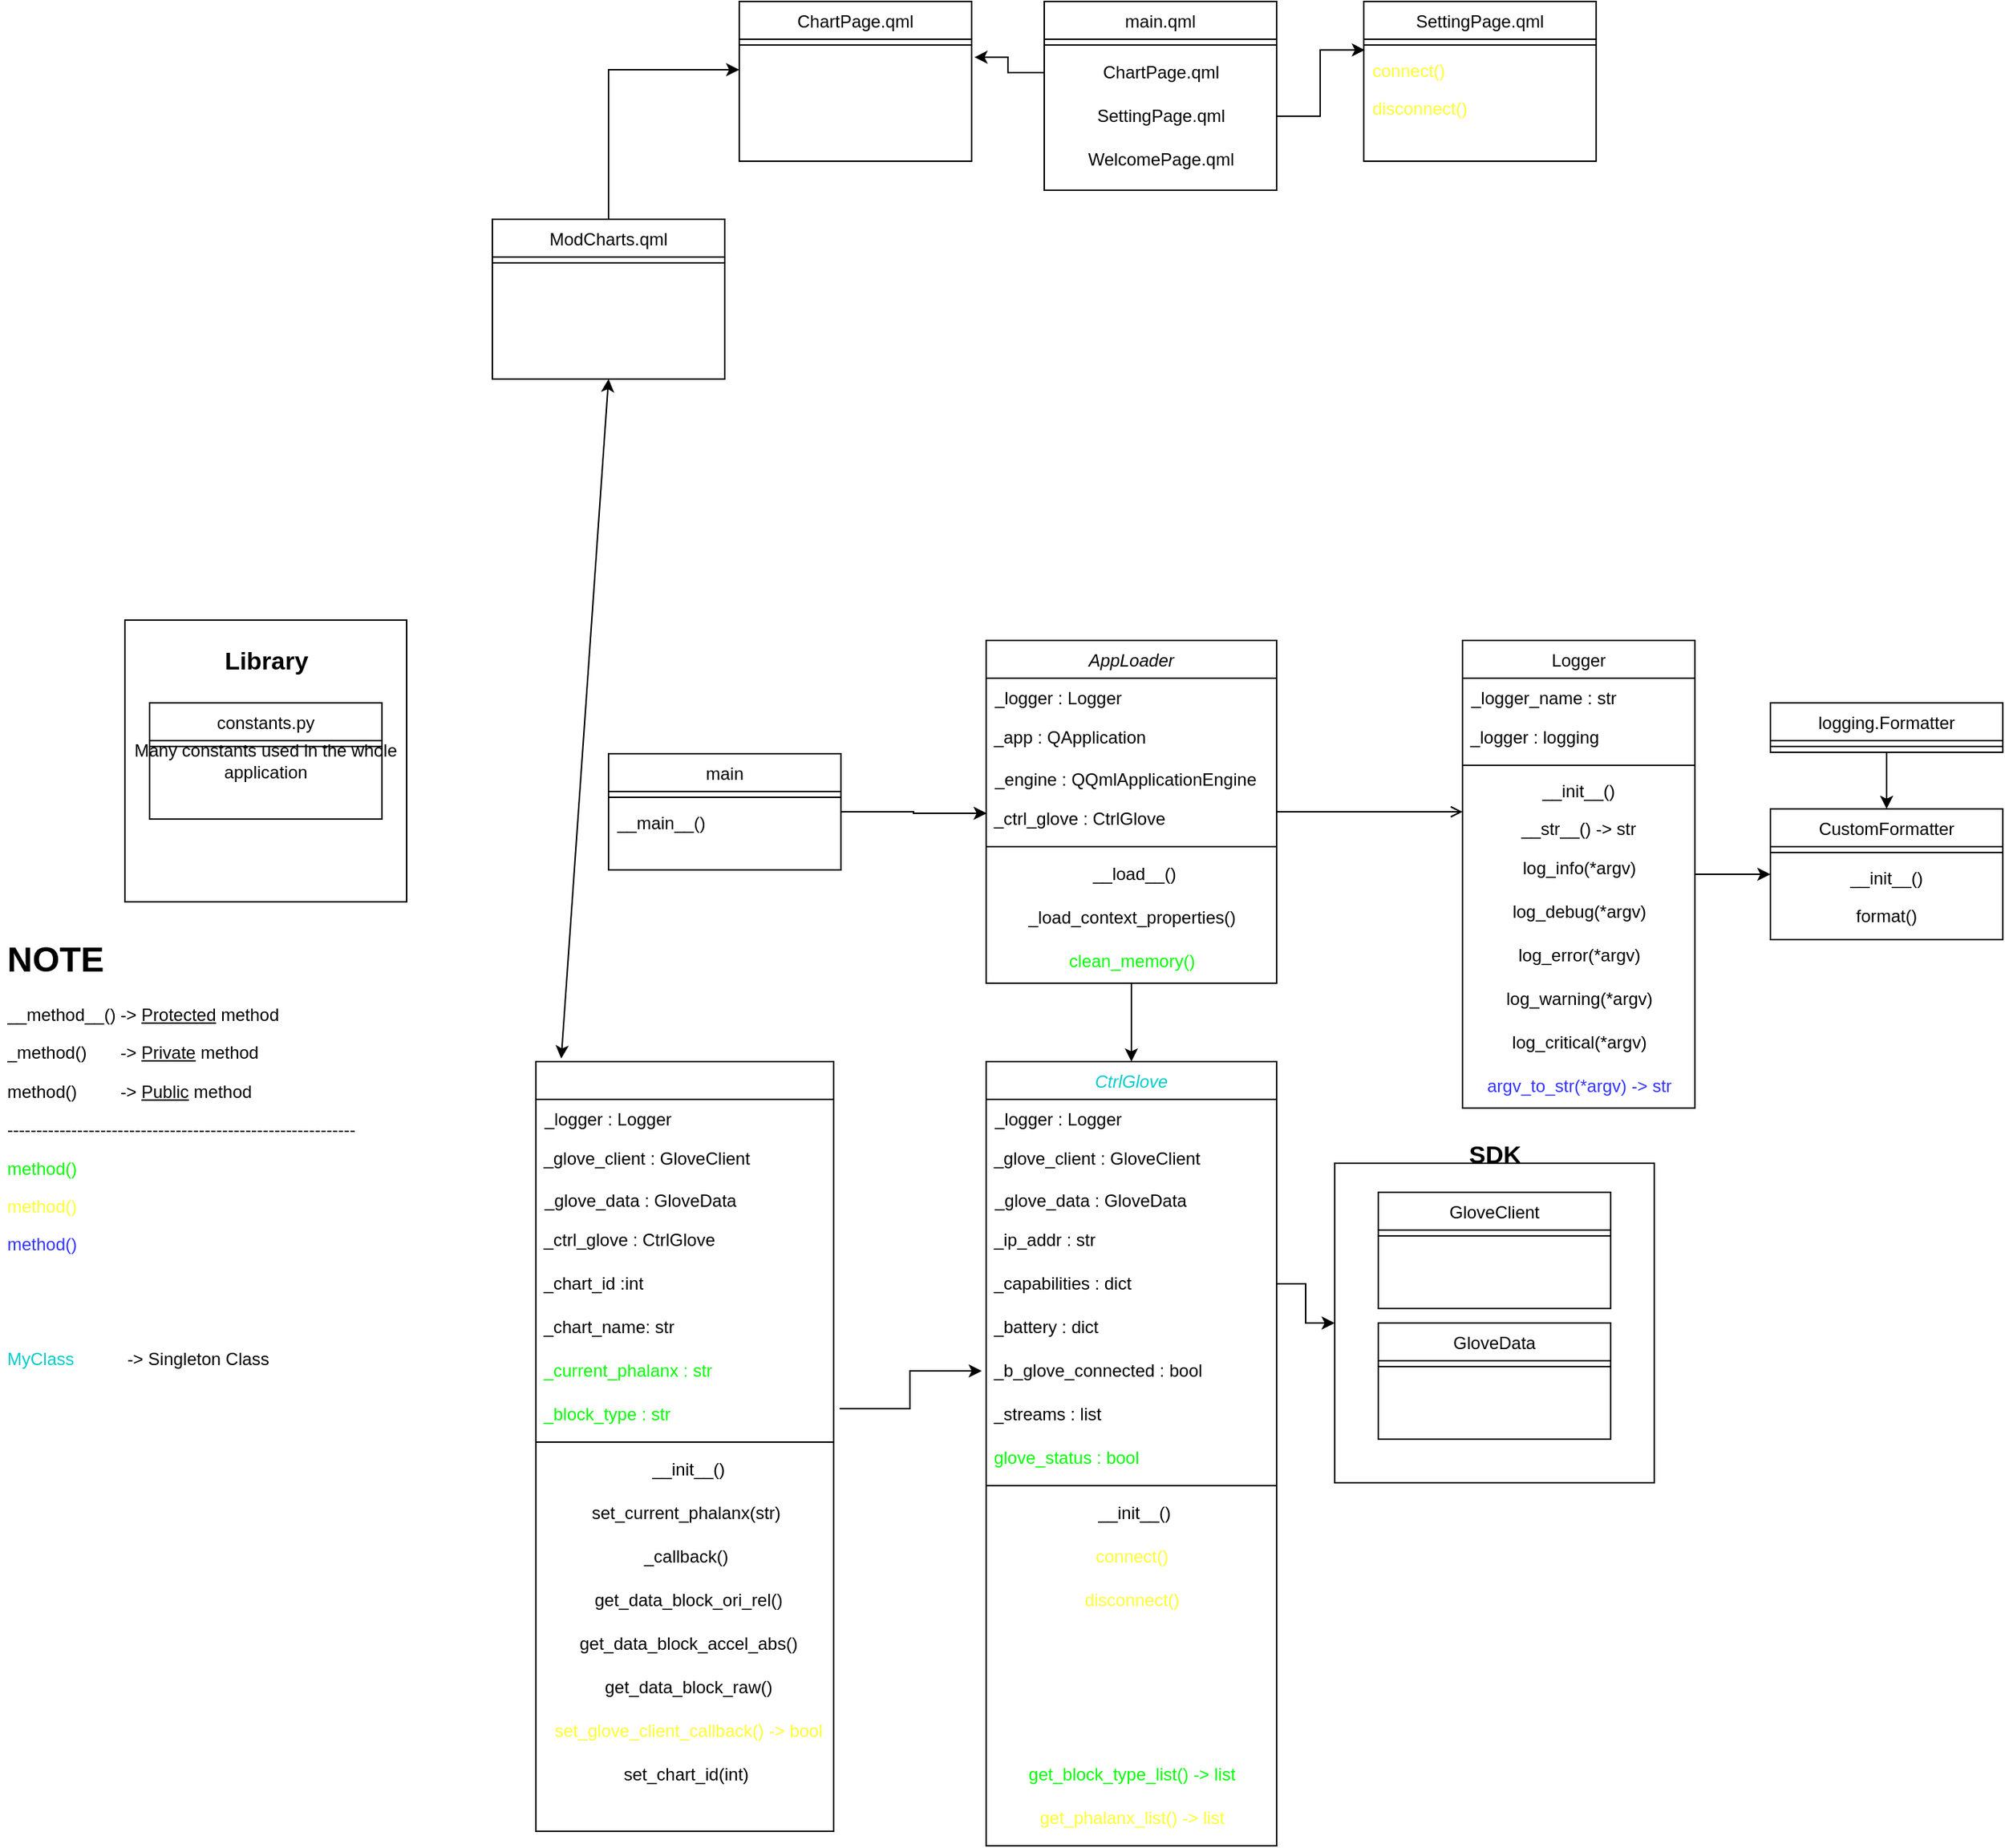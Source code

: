 <mxfile version="21.3.6" type="github">
  <diagram id="C5RBs43oDa-KdzZeNtuy" name="Page-1">
    <mxGraphModel dx="3217" dy="2442" grid="1" gridSize="10" guides="1" tooltips="1" connect="1" arrows="1" fold="1" page="1" pageScale="1" pageWidth="827" pageHeight="1169" math="0" shadow="0">
      <root>
        <mxCell id="WIyWlLk6GJQsqaUBKTNV-0" />
        <mxCell id="WIyWlLk6GJQsqaUBKTNV-1" parent="WIyWlLk6GJQsqaUBKTNV-0" />
        <mxCell id="zkfFHV4jXpPFQw0GAbJ--0" value="AppLoader" style="swimlane;fontStyle=2;align=center;verticalAlign=top;childLayout=stackLayout;horizontal=1;startSize=26;horizontalStack=0;resizeParent=1;resizeLast=0;collapsible=1;marginBottom=0;rounded=0;shadow=0;strokeWidth=1;" parent="WIyWlLk6GJQsqaUBKTNV-1" vertex="1">
          <mxGeometry x="180" y="120" width="200" height="236" as="geometry">
            <mxRectangle x="230" y="140" width="160" height="26" as="alternateBounds" />
          </mxGeometry>
        </mxCell>
        <mxCell id="zkfFHV4jXpPFQw0GAbJ--1" value="_logger : Logger" style="text;align=left;verticalAlign=top;spacingLeft=4;spacingRight=4;overflow=hidden;rotatable=0;points=[[0,0.5],[1,0.5]];portConstraint=eastwest;" parent="zkfFHV4jXpPFQw0GAbJ--0" vertex="1">
          <mxGeometry y="26" width="200" height="26" as="geometry" />
        </mxCell>
        <mxCell id="za_D27vKtM6u5fKrS-_o-1" value="&amp;nbsp;_app : QApplication" style="text;html=1;align=left;verticalAlign=middle;resizable=0;points=[];autosize=1;strokeColor=none;fillColor=none;" vertex="1" parent="zkfFHV4jXpPFQw0GAbJ--0">
          <mxGeometry y="52" width="200" height="30" as="geometry" />
        </mxCell>
        <mxCell id="zkfFHV4jXpPFQw0GAbJ--5" value="_engine : QQmlApplicationEngine&#xa;" style="text;align=left;verticalAlign=top;spacingLeft=4;spacingRight=4;overflow=hidden;rotatable=0;points=[[0,0.5],[1,0.5]];portConstraint=eastwest;" parent="zkfFHV4jXpPFQw0GAbJ--0" vertex="1">
          <mxGeometry y="82" width="200" height="26" as="geometry" />
        </mxCell>
        <mxCell id="za_D27vKtM6u5fKrS-_o-2" value="&amp;nbsp;_ctrl_glove : CtrlGlove" style="text;html=1;align=left;verticalAlign=middle;resizable=0;points=[];autosize=1;strokeColor=none;fillColor=none;" vertex="1" parent="zkfFHV4jXpPFQw0GAbJ--0">
          <mxGeometry y="108" width="200" height="30" as="geometry" />
        </mxCell>
        <mxCell id="zkfFHV4jXpPFQw0GAbJ--4" value="" style="line;html=1;strokeWidth=1;align=left;verticalAlign=middle;spacingTop=-1;spacingLeft=3;spacingRight=3;rotatable=0;labelPosition=right;points=[];portConstraint=eastwest;" parent="zkfFHV4jXpPFQw0GAbJ--0" vertex="1">
          <mxGeometry y="138" width="200" height="8" as="geometry" />
        </mxCell>
        <mxCell id="za_D27vKtM6u5fKrS-_o-3" value="&amp;nbsp;__load__()" style="text;html=1;align=center;verticalAlign=middle;resizable=0;points=[];autosize=1;strokeColor=none;fillColor=none;" vertex="1" parent="zkfFHV4jXpPFQw0GAbJ--0">
          <mxGeometry y="146" width="200" height="30" as="geometry" />
        </mxCell>
        <mxCell id="za_D27vKtM6u5fKrS-_o-4" value="_load_context_properties()" style="text;html=1;align=center;verticalAlign=middle;resizable=0;points=[];autosize=1;strokeColor=none;fillColor=none;" vertex="1" parent="zkfFHV4jXpPFQw0GAbJ--0">
          <mxGeometry y="176" width="200" height="30" as="geometry" />
        </mxCell>
        <mxCell id="za_D27vKtM6u5fKrS-_o-5" value="&lt;font color=&quot;#00ff00&quot;&gt;clean_memory()&lt;/font&gt;" style="text;html=1;align=center;verticalAlign=middle;resizable=0;points=[];autosize=1;strokeColor=none;fillColor=none;" vertex="1" parent="zkfFHV4jXpPFQw0GAbJ--0">
          <mxGeometry y="206" width="200" height="30" as="geometry" />
        </mxCell>
        <mxCell id="za_D27vKtM6u5fKrS-_o-25" style="edgeStyle=orthogonalEdgeStyle;rounded=0;orthogonalLoop=1;jettySize=auto;html=1;entryX=0;entryY=0.5;entryDx=0;entryDy=0;" edge="1" parent="WIyWlLk6GJQsqaUBKTNV-1" source="zkfFHV4jXpPFQw0GAbJ--17" target="za_D27vKtM6u5fKrS-_o-15">
          <mxGeometry relative="1" as="geometry" />
        </mxCell>
        <mxCell id="zkfFHV4jXpPFQw0GAbJ--17" value="Logger" style="swimlane;fontStyle=0;align=center;verticalAlign=top;childLayout=stackLayout;horizontal=1;startSize=26;horizontalStack=0;resizeParent=1;resizeLast=0;collapsible=1;marginBottom=0;rounded=0;shadow=0;strokeWidth=1;" parent="WIyWlLk6GJQsqaUBKTNV-1" vertex="1">
          <mxGeometry x="508" y="120" width="160" height="322" as="geometry">
            <mxRectangle x="550" y="140" width="160" height="26" as="alternateBounds" />
          </mxGeometry>
        </mxCell>
        <mxCell id="zkfFHV4jXpPFQw0GAbJ--21" value="_logger_name : str" style="text;align=left;verticalAlign=top;spacingLeft=4;spacingRight=4;overflow=hidden;rotatable=0;points=[[0,0.5],[1,0.5]];portConstraint=eastwest;rounded=0;shadow=0;html=0;" parent="zkfFHV4jXpPFQw0GAbJ--17" vertex="1">
          <mxGeometry y="26" width="160" height="26" as="geometry" />
        </mxCell>
        <mxCell id="za_D27vKtM6u5fKrS-_o-27" value="&amp;nbsp;_logger : logging" style="text;html=1;align=left;verticalAlign=middle;resizable=0;points=[];autosize=1;strokeColor=none;fillColor=none;" vertex="1" parent="zkfFHV4jXpPFQw0GAbJ--17">
          <mxGeometry y="52" width="160" height="30" as="geometry" />
        </mxCell>
        <mxCell id="zkfFHV4jXpPFQw0GAbJ--23" value="" style="line;html=1;strokeWidth=1;align=left;verticalAlign=middle;spacingTop=-1;spacingLeft=3;spacingRight=3;rotatable=0;labelPosition=right;points=[];portConstraint=eastwest;" parent="zkfFHV4jXpPFQw0GAbJ--17" vertex="1">
          <mxGeometry y="82" width="160" height="8" as="geometry" />
        </mxCell>
        <mxCell id="za_D27vKtM6u5fKrS-_o-26" value="__init__()" style="text;align=center;verticalAlign=top;spacingLeft=4;spacingRight=4;overflow=hidden;rotatable=0;points=[[0,0.5],[1,0.5]];portConstraint=eastwest;" vertex="1" parent="zkfFHV4jXpPFQw0GAbJ--17">
          <mxGeometry y="90" width="160" height="26" as="geometry" />
        </mxCell>
        <mxCell id="za_D27vKtM6u5fKrS-_o-34" value="__str__() -&gt; str" style="text;align=center;verticalAlign=top;spacingLeft=4;spacingRight=4;overflow=hidden;rotatable=0;points=[[0,0.5],[1,0.5]];portConstraint=eastwest;" vertex="1" parent="zkfFHV4jXpPFQw0GAbJ--17">
          <mxGeometry y="116" width="160" height="26" as="geometry" />
        </mxCell>
        <mxCell id="za_D27vKtM6u5fKrS-_o-28" value="log_info(*argv)" style="text;html=1;align=center;verticalAlign=middle;resizable=0;points=[];autosize=1;strokeColor=none;fillColor=none;" vertex="1" parent="zkfFHV4jXpPFQw0GAbJ--17">
          <mxGeometry y="142" width="160" height="30" as="geometry" />
        </mxCell>
        <mxCell id="za_D27vKtM6u5fKrS-_o-29" value="log_debug(*argv)" style="text;html=1;align=center;verticalAlign=middle;resizable=0;points=[];autosize=1;strokeColor=none;fillColor=none;" vertex="1" parent="zkfFHV4jXpPFQw0GAbJ--17">
          <mxGeometry y="172" width="160" height="30" as="geometry" />
        </mxCell>
        <mxCell id="za_D27vKtM6u5fKrS-_o-30" value="log_error(*argv)" style="text;html=1;align=center;verticalAlign=middle;resizable=0;points=[];autosize=1;strokeColor=none;fillColor=none;" vertex="1" parent="zkfFHV4jXpPFQw0GAbJ--17">
          <mxGeometry y="202" width="160" height="30" as="geometry" />
        </mxCell>
        <mxCell id="za_D27vKtM6u5fKrS-_o-31" value="log_warning(*argv)" style="text;html=1;align=center;verticalAlign=middle;resizable=0;points=[];autosize=1;strokeColor=none;fillColor=none;" vertex="1" parent="zkfFHV4jXpPFQw0GAbJ--17">
          <mxGeometry y="232" width="160" height="30" as="geometry" />
        </mxCell>
        <mxCell id="za_D27vKtM6u5fKrS-_o-32" value="log_critical(*argv)" style="text;html=1;align=center;verticalAlign=middle;resizable=0;points=[];autosize=1;strokeColor=none;fillColor=none;" vertex="1" parent="zkfFHV4jXpPFQw0GAbJ--17">
          <mxGeometry y="262" width="160" height="30" as="geometry" />
        </mxCell>
        <mxCell id="za_D27vKtM6u5fKrS-_o-33" value="argv_to_str(*argv) -&amp;gt; str" style="text;html=1;align=center;verticalAlign=middle;resizable=0;points=[];autosize=1;strokeColor=none;fillColor=none;fontColor=#3333FF;" vertex="1" parent="zkfFHV4jXpPFQw0GAbJ--17">
          <mxGeometry y="292" width="160" height="30" as="geometry" />
        </mxCell>
        <mxCell id="zkfFHV4jXpPFQw0GAbJ--26" value="" style="endArrow=open;shadow=0;strokeWidth=1;rounded=0;endFill=1;edgeStyle=elbowEdgeStyle;elbow=vertical;" parent="WIyWlLk6GJQsqaUBKTNV-1" source="zkfFHV4jXpPFQw0GAbJ--0" target="zkfFHV4jXpPFQw0GAbJ--17" edge="1">
          <mxGeometry x="0.5" y="41" relative="1" as="geometry">
            <mxPoint x="380" y="192" as="sourcePoint" />
            <mxPoint x="540" y="192" as="targetPoint" />
            <mxPoint x="-40" y="32" as="offset" />
          </mxGeometry>
        </mxCell>
        <mxCell id="za_D27vKtM6u5fKrS-_o-8" value="&lt;h1&gt;NOTE&lt;/h1&gt;&lt;p&gt;__method__() -&amp;gt; &lt;u&gt;Protected&lt;/u&gt; method&lt;/p&gt;&lt;p&gt;_method()&amp;nbsp; &amp;nbsp; &amp;nbsp; &amp;nbsp;-&amp;gt; &lt;u&gt;Private&lt;/u&gt; method&lt;/p&gt;&lt;p&gt;method()&amp;nbsp; &amp;nbsp; &amp;nbsp; &amp;nbsp; &amp;nbsp;-&amp;gt; &lt;u&gt;Public&lt;/u&gt; method&lt;/p&gt;&lt;p&gt;------------------------------------------------------------&lt;/p&gt;&lt;p&gt;&lt;font color=&quot;#00ff00&quot;&gt;method()&amp;nbsp; &amp;nbsp; &amp;nbsp; &amp;nbsp; &amp;nbsp;&amp;nbsp;&lt;/font&gt;&lt;font color=&quot;#ffffff&quot;&gt;-&amp;gt; Q_PROPERTY&lt;/font&gt;&lt;/p&gt;&lt;p&gt;&lt;font color=&quot;#ffff33&quot;&gt;method()&lt;/font&gt;&lt;font color=&quot;#ffffff&quot;&gt;&amp;nbsp; &amp;nbsp; &amp;nbsp; &amp;nbsp; &amp;nbsp; -&amp;gt; SLOT&lt;/font&gt;&lt;/p&gt;&lt;p&gt;&lt;font color=&quot;#3333ff&quot;&gt;method()&amp;nbsp; &amp;nbsp; &amp;nbsp; &amp;nbsp; &amp;nbsp; &lt;/font&gt;&lt;font color=&quot;#ffffff&quot;&gt;-&amp;gt; staticmethod&lt;/font&gt;&lt;/p&gt;&lt;p&gt;&lt;font color=&quot;#ffffff&quot;&gt;--------------------------------------------------------------&lt;/font&gt;&lt;/p&gt;&lt;p&gt;&lt;font color=&quot;#ffffff&quot;&gt;MyClass&amp;nbsp; &amp;nbsp; &amp;nbsp; &amp;nbsp; &amp;nbsp; &amp;nbsp;-&amp;gt; Standard Class&lt;/font&gt;&lt;/p&gt;&lt;p&gt;&lt;font color=&quot;#00cccc&quot;&gt;MyClass&amp;nbsp; &amp;nbsp; &amp;nbsp; &amp;nbsp; &amp;nbsp; &amp;nbsp;&lt;/font&gt;-&amp;gt; Singleton Class&lt;font color=&quot;#ffffff&quot;&gt;&lt;br&gt;&lt;/font&gt;&lt;/p&gt;" style="text;html=1;strokeColor=none;fillColor=none;spacing=5;spacingTop=-20;whiteSpace=wrap;overflow=hidden;rounded=0;" vertex="1" parent="WIyWlLk6GJQsqaUBKTNV-1">
          <mxGeometry x="-499" y="320" width="280" height="320" as="geometry" />
        </mxCell>
        <mxCell id="za_D27vKtM6u5fKrS-_o-14" style="edgeStyle=orthogonalEdgeStyle;rounded=0;orthogonalLoop=1;jettySize=auto;html=1;entryX=0.002;entryY=0.367;entryDx=0;entryDy=0;entryPerimeter=0;" edge="1" parent="WIyWlLk6GJQsqaUBKTNV-1" source="za_D27vKtM6u5fKrS-_o-10" target="za_D27vKtM6u5fKrS-_o-2">
          <mxGeometry relative="1" as="geometry" />
        </mxCell>
        <mxCell id="za_D27vKtM6u5fKrS-_o-10" value="main" style="swimlane;fontStyle=0;align=center;verticalAlign=top;childLayout=stackLayout;horizontal=1;startSize=26;horizontalStack=0;resizeParent=1;resizeLast=0;collapsible=1;marginBottom=0;rounded=0;shadow=0;strokeWidth=1;" vertex="1" parent="WIyWlLk6GJQsqaUBKTNV-1">
          <mxGeometry x="-80" y="198" width="160" height="80" as="geometry">
            <mxRectangle x="550" y="140" width="160" height="26" as="alternateBounds" />
          </mxGeometry>
        </mxCell>
        <mxCell id="za_D27vKtM6u5fKrS-_o-12" value="" style="line;html=1;strokeWidth=1;align=left;verticalAlign=middle;spacingTop=-1;spacingLeft=3;spacingRight=3;rotatable=0;labelPosition=right;points=[];portConstraint=eastwest;" vertex="1" parent="za_D27vKtM6u5fKrS-_o-10">
          <mxGeometry y="26" width="160" height="8" as="geometry" />
        </mxCell>
        <mxCell id="za_D27vKtM6u5fKrS-_o-13" value="__main__()" style="text;align=left;verticalAlign=top;spacingLeft=4;spacingRight=4;overflow=hidden;rotatable=0;points=[[0,0.5],[1,0.5]];portConstraint=eastwest;" vertex="1" parent="za_D27vKtM6u5fKrS-_o-10">
          <mxGeometry y="34" width="160" height="26" as="geometry" />
        </mxCell>
        <mxCell id="za_D27vKtM6u5fKrS-_o-15" value="CustomFormatter" style="swimlane;fontStyle=0;align=center;verticalAlign=top;childLayout=stackLayout;horizontal=1;startSize=26;horizontalStack=0;resizeParent=1;resizeLast=0;collapsible=1;marginBottom=0;rounded=0;shadow=0;strokeWidth=1;" vertex="1" parent="WIyWlLk6GJQsqaUBKTNV-1">
          <mxGeometry x="720" y="236" width="160" height="90" as="geometry">
            <mxRectangle x="550" y="140" width="160" height="26" as="alternateBounds" />
          </mxGeometry>
        </mxCell>
        <mxCell id="za_D27vKtM6u5fKrS-_o-17" value="" style="line;html=1;strokeWidth=1;align=left;verticalAlign=middle;spacingTop=-1;spacingLeft=3;spacingRight=3;rotatable=0;labelPosition=right;points=[];portConstraint=eastwest;" vertex="1" parent="za_D27vKtM6u5fKrS-_o-15">
          <mxGeometry y="26" width="160" height="8" as="geometry" />
        </mxCell>
        <mxCell id="za_D27vKtM6u5fKrS-_o-18" value="__init__()" style="text;align=center;verticalAlign=top;spacingLeft=4;spacingRight=4;overflow=hidden;rotatable=0;points=[[0,0.5],[1,0.5]];portConstraint=eastwest;" vertex="1" parent="za_D27vKtM6u5fKrS-_o-15">
          <mxGeometry y="34" width="160" height="26" as="geometry" />
        </mxCell>
        <mxCell id="za_D27vKtM6u5fKrS-_o-24" value="format()" style="text;align=center;verticalAlign=top;spacingLeft=4;spacingRight=4;overflow=hidden;rotatable=0;points=[[0,0.5],[1,0.5]];portConstraint=eastwest;" vertex="1" parent="za_D27vKtM6u5fKrS-_o-15">
          <mxGeometry y="60" width="160" height="26" as="geometry" />
        </mxCell>
        <mxCell id="za_D27vKtM6u5fKrS-_o-23" style="edgeStyle=orthogonalEdgeStyle;rounded=0;orthogonalLoop=1;jettySize=auto;html=1;entryX=0.5;entryY=0;entryDx=0;entryDy=0;" edge="1" parent="WIyWlLk6GJQsqaUBKTNV-1" source="za_D27vKtM6u5fKrS-_o-19" target="za_D27vKtM6u5fKrS-_o-15">
          <mxGeometry relative="1" as="geometry" />
        </mxCell>
        <mxCell id="za_D27vKtM6u5fKrS-_o-19" value="logging.Formatter" style="swimlane;fontStyle=0;align=center;verticalAlign=top;childLayout=stackLayout;horizontal=1;startSize=26;horizontalStack=0;resizeParent=1;resizeLast=0;collapsible=1;marginBottom=0;rounded=0;shadow=0;strokeWidth=1;" vertex="1" parent="WIyWlLk6GJQsqaUBKTNV-1">
          <mxGeometry x="720" y="163" width="160" height="34" as="geometry">
            <mxRectangle x="550" y="140" width="160" height="26" as="alternateBounds" />
          </mxGeometry>
        </mxCell>
        <mxCell id="za_D27vKtM6u5fKrS-_o-21" value="" style="line;html=1;strokeWidth=1;align=left;verticalAlign=middle;spacingTop=-1;spacingLeft=3;spacingRight=3;rotatable=0;labelPosition=right;points=[];portConstraint=eastwest;" vertex="1" parent="za_D27vKtM6u5fKrS-_o-19">
          <mxGeometry y="26" width="160" height="8" as="geometry" />
        </mxCell>
        <mxCell id="za_D27vKtM6u5fKrS-_o-35" value="CtrlGlove" style="swimlane;fontStyle=2;align=center;verticalAlign=top;childLayout=stackLayout;horizontal=1;startSize=26;horizontalStack=0;resizeParent=1;resizeLast=0;collapsible=1;marginBottom=0;rounded=0;shadow=0;strokeWidth=1;fontColor=#00CCCC;labelBackgroundColor=default;" vertex="1" parent="WIyWlLk6GJQsqaUBKTNV-1">
          <mxGeometry x="180" y="410" width="200" height="540" as="geometry">
            <mxRectangle x="230" y="140" width="160" height="26" as="alternateBounds" />
          </mxGeometry>
        </mxCell>
        <mxCell id="za_D27vKtM6u5fKrS-_o-36" value="_logger : Logger" style="text;align=left;verticalAlign=top;spacingLeft=4;spacingRight=4;overflow=hidden;rotatable=0;points=[[0,0.5],[1,0.5]];portConstraint=eastwest;" vertex="1" parent="za_D27vKtM6u5fKrS-_o-35">
          <mxGeometry y="26" width="200" height="26" as="geometry" />
        </mxCell>
        <mxCell id="za_D27vKtM6u5fKrS-_o-37" value="&amp;nbsp;_glove_client : GloveClient" style="text;html=1;align=left;verticalAlign=middle;resizable=0;points=[];autosize=1;strokeColor=none;fillColor=none;" vertex="1" parent="za_D27vKtM6u5fKrS-_o-35">
          <mxGeometry y="52" width="200" height="30" as="geometry" />
        </mxCell>
        <mxCell id="za_D27vKtM6u5fKrS-_o-38" value="_glove_data : GloveData" style="text;align=left;verticalAlign=top;spacingLeft=4;spacingRight=4;overflow=hidden;rotatable=0;points=[[0,0.5],[1,0.5]];portConstraint=eastwest;" vertex="1" parent="za_D27vKtM6u5fKrS-_o-35">
          <mxGeometry y="82" width="200" height="26" as="geometry" />
        </mxCell>
        <mxCell id="za_D27vKtM6u5fKrS-_o-39" value="&amp;nbsp;_ip_addr : str" style="text;html=1;align=left;verticalAlign=middle;resizable=0;points=[];autosize=1;strokeColor=none;fillColor=none;" vertex="1" parent="za_D27vKtM6u5fKrS-_o-35">
          <mxGeometry y="108" width="200" height="30" as="geometry" />
        </mxCell>
        <mxCell id="za_D27vKtM6u5fKrS-_o-45" value="&amp;nbsp;_capabilities : dict" style="text;html=1;align=left;verticalAlign=middle;resizable=0;points=[];autosize=1;strokeColor=none;fillColor=none;" vertex="1" parent="za_D27vKtM6u5fKrS-_o-35">
          <mxGeometry y="138" width="200" height="30" as="geometry" />
        </mxCell>
        <mxCell id="za_D27vKtM6u5fKrS-_o-46" value="&amp;nbsp;_battery : dict" style="text;html=1;align=left;verticalAlign=middle;resizable=0;points=[];autosize=1;strokeColor=none;fillColor=none;" vertex="1" parent="za_D27vKtM6u5fKrS-_o-35">
          <mxGeometry y="168" width="200" height="30" as="geometry" />
        </mxCell>
        <mxCell id="za_D27vKtM6u5fKrS-_o-47" value="&amp;nbsp;_b_glove_connected : bool" style="text;html=1;align=left;verticalAlign=middle;resizable=0;points=[];autosize=1;strokeColor=none;fillColor=none;" vertex="1" parent="za_D27vKtM6u5fKrS-_o-35">
          <mxGeometry y="198" width="200" height="30" as="geometry" />
        </mxCell>
        <mxCell id="za_D27vKtM6u5fKrS-_o-49" value="&amp;nbsp;_streams : list" style="text;html=1;align=left;verticalAlign=middle;resizable=0;points=[];autosize=1;strokeColor=none;fillColor=none;" vertex="1" parent="za_D27vKtM6u5fKrS-_o-35">
          <mxGeometry y="228" width="200" height="30" as="geometry" />
        </mxCell>
        <mxCell id="za_D27vKtM6u5fKrS-_o-48" value="&lt;font color=&quot;#00ff00&quot;&gt;&amp;nbsp;glove_status : bool&lt;/font&gt;" style="text;html=1;align=left;verticalAlign=middle;resizable=0;points=[];autosize=1;strokeColor=none;fillColor=none;" vertex="1" parent="za_D27vKtM6u5fKrS-_o-35">
          <mxGeometry y="258" width="200" height="30" as="geometry" />
        </mxCell>
        <mxCell id="za_D27vKtM6u5fKrS-_o-40" value="" style="line;html=1;strokeWidth=1;align=left;verticalAlign=middle;spacingTop=-1;spacingLeft=3;spacingRight=3;rotatable=0;labelPosition=right;points=[];portConstraint=eastwest;" vertex="1" parent="za_D27vKtM6u5fKrS-_o-35">
          <mxGeometry y="288" width="200" height="8" as="geometry" />
        </mxCell>
        <mxCell id="za_D27vKtM6u5fKrS-_o-41" value="&amp;nbsp;__init__()" style="text;html=1;align=center;verticalAlign=middle;resizable=0;points=[];autosize=1;strokeColor=none;fillColor=none;" vertex="1" parent="za_D27vKtM6u5fKrS-_o-35">
          <mxGeometry y="296" width="200" height="30" as="geometry" />
        </mxCell>
        <mxCell id="za_D27vKtM6u5fKrS-_o-42" value="&lt;font color=&quot;#ffff33&quot;&gt;connect()&lt;/font&gt;" style="text;html=1;align=center;verticalAlign=middle;resizable=0;points=[];autosize=1;strokeColor=none;fillColor=none;" vertex="1" parent="za_D27vKtM6u5fKrS-_o-35">
          <mxGeometry y="326" width="200" height="30" as="geometry" />
        </mxCell>
        <mxCell id="za_D27vKtM6u5fKrS-_o-43" value="&lt;font color=&quot;#ffff33&quot;&gt;disconnect()&lt;/font&gt;" style="text;html=1;align=center;verticalAlign=middle;resizable=0;points=[];autosize=1;strokeColor=none;fillColor=none;" vertex="1" parent="za_D27vKtM6u5fKrS-_o-35">
          <mxGeometry y="356" width="200" height="30" as="geometry" />
        </mxCell>
        <mxCell id="za_D27vKtM6u5fKrS-_o-85" value="&lt;font color=&quot;#ffffff&quot;&gt;get_data_battery()&lt;/font&gt;" style="text;html=1;align=center;verticalAlign=middle;resizable=0;points=[];autosize=1;strokeColor=none;fillColor=none;" vertex="1" parent="za_D27vKtM6u5fKrS-_o-35">
          <mxGeometry y="386" width="200" height="30" as="geometry" />
        </mxCell>
        <mxCell id="za_D27vKtM6u5fKrS-_o-86" value="&lt;font color=&quot;#ffffff&quot;&gt;parse_hw_capabilities()&lt;/font&gt;" style="text;html=1;align=center;verticalAlign=middle;resizable=0;points=[];autosize=1;strokeColor=none;fillColor=none;" vertex="1" parent="za_D27vKtM6u5fKrS-_o-35">
          <mxGeometry y="416" width="200" height="30" as="geometry" />
        </mxCell>
        <mxCell id="za_D27vKtM6u5fKrS-_o-87" value="&lt;font color=&quot;#ffffff&quot;&gt;set_glove_status(bool)&lt;/font&gt;" style="text;html=1;align=center;verticalAlign=middle;resizable=0;points=[];autosize=1;strokeColor=none;fillColor=none;" vertex="1" parent="za_D27vKtM6u5fKrS-_o-35">
          <mxGeometry y="446" width="200" height="30" as="geometry" />
        </mxCell>
        <mxCell id="za_D27vKtM6u5fKrS-_o-88" value="&lt;font color=&quot;#00ff00&quot;&gt;get_block_type_list() -&amp;gt; list&lt;/font&gt;" style="text;html=1;align=center;verticalAlign=middle;resizable=0;points=[];autosize=1;strokeColor=none;fillColor=none;" vertex="1" parent="za_D27vKtM6u5fKrS-_o-35">
          <mxGeometry y="476" width="200" height="30" as="geometry" />
        </mxCell>
        <mxCell id="za_D27vKtM6u5fKrS-_o-89" value="&lt;font color=&quot;#ffff33&quot;&gt;get_phalanx_list() -&amp;gt; list&lt;/font&gt;" style="text;html=1;align=center;verticalAlign=middle;resizable=0;points=[];autosize=1;strokeColor=none;fillColor=none;" vertex="1" parent="za_D27vKtM6u5fKrS-_o-35">
          <mxGeometry y="506" width="200" height="30" as="geometry" />
        </mxCell>
        <mxCell id="za_D27vKtM6u5fKrS-_o-44" style="edgeStyle=orthogonalEdgeStyle;rounded=0;orthogonalLoop=1;jettySize=auto;html=1;entryX=0.5;entryY=0;entryDx=0;entryDy=0;" edge="1" parent="WIyWlLk6GJQsqaUBKTNV-1" source="za_D27vKtM6u5fKrS-_o-5" target="za_D27vKtM6u5fKrS-_o-35">
          <mxGeometry relative="1" as="geometry" />
        </mxCell>
        <mxCell id="za_D27vKtM6u5fKrS-_o-60" value="" style="whiteSpace=wrap;html=1;aspect=fixed;" vertex="1" parent="WIyWlLk6GJQsqaUBKTNV-1">
          <mxGeometry x="420" y="480" width="220" height="220" as="geometry" />
        </mxCell>
        <mxCell id="za_D27vKtM6u5fKrS-_o-57" value="GloveClient" style="swimlane;fontStyle=0;align=center;verticalAlign=top;childLayout=stackLayout;horizontal=1;startSize=26;horizontalStack=0;resizeParent=1;resizeLast=0;collapsible=1;marginBottom=0;rounded=0;shadow=0;strokeWidth=1;" vertex="1" parent="WIyWlLk6GJQsqaUBKTNV-1">
          <mxGeometry x="450" y="500" width="160" height="80" as="geometry">
            <mxRectangle x="550" y="140" width="160" height="26" as="alternateBounds" />
          </mxGeometry>
        </mxCell>
        <mxCell id="za_D27vKtM6u5fKrS-_o-58" value="" style="line;html=1;strokeWidth=1;align=left;verticalAlign=middle;spacingTop=-1;spacingLeft=3;spacingRight=3;rotatable=0;labelPosition=right;points=[];portConstraint=eastwest;" vertex="1" parent="za_D27vKtM6u5fKrS-_o-57">
          <mxGeometry y="26" width="160" height="8" as="geometry" />
        </mxCell>
        <mxCell id="za_D27vKtM6u5fKrS-_o-61" value="GloveData" style="swimlane;fontStyle=0;align=center;verticalAlign=top;childLayout=stackLayout;horizontal=1;startSize=26;horizontalStack=0;resizeParent=1;resizeLast=0;collapsible=1;marginBottom=0;rounded=0;shadow=0;strokeWidth=1;" vertex="1" parent="WIyWlLk6GJQsqaUBKTNV-1">
          <mxGeometry x="450" y="590" width="160" height="80" as="geometry">
            <mxRectangle x="550" y="140" width="160" height="26" as="alternateBounds" />
          </mxGeometry>
        </mxCell>
        <mxCell id="za_D27vKtM6u5fKrS-_o-62" value="" style="line;html=1;strokeWidth=1;align=left;verticalAlign=middle;spacingTop=-1;spacingLeft=3;spacingRight=3;rotatable=0;labelPosition=right;points=[];portConstraint=eastwest;" vertex="1" parent="za_D27vKtM6u5fKrS-_o-61">
          <mxGeometry y="26" width="160" height="8" as="geometry" />
        </mxCell>
        <mxCell id="za_D27vKtM6u5fKrS-_o-64" value="SDK" style="text;html=1;align=center;verticalAlign=middle;resizable=0;points=[];autosize=1;strokeColor=none;fillColor=none;fontStyle=1;fontSize=17;" vertex="1" parent="WIyWlLk6GJQsqaUBKTNV-1">
          <mxGeometry x="500" y="460" width="60" height="30" as="geometry" />
        </mxCell>
        <mxCell id="za_D27vKtM6u5fKrS-_o-65" style="edgeStyle=orthogonalEdgeStyle;rounded=0;orthogonalLoop=1;jettySize=auto;html=1;entryX=0;entryY=0.5;entryDx=0;entryDy=0;" edge="1" parent="WIyWlLk6GJQsqaUBKTNV-1" source="za_D27vKtM6u5fKrS-_o-45" target="za_D27vKtM6u5fKrS-_o-60">
          <mxGeometry relative="1" as="geometry" />
        </mxCell>
        <mxCell id="za_D27vKtM6u5fKrS-_o-66" value="Many constants used in the whole application" style="whiteSpace=wrap;html=1;aspect=fixed;" vertex="1" parent="WIyWlLk6GJQsqaUBKTNV-1">
          <mxGeometry x="-413" y="106" width="194" height="194" as="geometry" />
        </mxCell>
        <mxCell id="za_D27vKtM6u5fKrS-_o-67" value="constants.py" style="swimlane;fontStyle=0;align=center;verticalAlign=top;childLayout=stackLayout;horizontal=1;startSize=26;horizontalStack=0;resizeParent=1;resizeLast=0;collapsible=1;marginBottom=0;rounded=0;shadow=0;strokeWidth=1;" vertex="1" parent="WIyWlLk6GJQsqaUBKTNV-1">
          <mxGeometry x="-396" y="163" width="160" height="80" as="geometry">
            <mxRectangle x="550" y="140" width="160" height="26" as="alternateBounds" />
          </mxGeometry>
        </mxCell>
        <mxCell id="za_D27vKtM6u5fKrS-_o-68" value="" style="line;html=1;strokeWidth=1;align=left;verticalAlign=middle;spacingTop=-1;spacingLeft=3;spacingRight=3;rotatable=0;labelPosition=right;points=[];portConstraint=eastwest;" vertex="1" parent="za_D27vKtM6u5fKrS-_o-67">
          <mxGeometry y="26" width="160" height="8" as="geometry" />
        </mxCell>
        <mxCell id="za_D27vKtM6u5fKrS-_o-69" value="Library" style="text;html=1;align=center;verticalAlign=middle;resizable=0;points=[];autosize=1;strokeColor=none;fillColor=none;fontStyle=1;fontSize=17;" vertex="1" parent="WIyWlLk6GJQsqaUBKTNV-1">
          <mxGeometry x="-356" y="120" width="80" height="30" as="geometry" />
        </mxCell>
        <mxCell id="za_D27vKtM6u5fKrS-_o-71" value="CtrlDataCharts" style="swimlane;fontStyle=2;align=center;verticalAlign=top;childLayout=stackLayout;horizontal=1;startSize=26;horizontalStack=0;resizeParent=1;resizeLast=0;collapsible=1;marginBottom=0;rounded=0;shadow=0;strokeWidth=1;fontColor=#FFFFFF;labelBackgroundColor=default;" vertex="1" parent="WIyWlLk6GJQsqaUBKTNV-1">
          <mxGeometry x="-130" y="410" width="205" height="530" as="geometry">
            <mxRectangle x="230" y="140" width="160" height="26" as="alternateBounds" />
          </mxGeometry>
        </mxCell>
        <mxCell id="za_D27vKtM6u5fKrS-_o-72" value="_logger : Logger" style="text;align=left;verticalAlign=top;spacingLeft=4;spacingRight=4;overflow=hidden;rotatable=0;points=[[0,0.5],[1,0.5]];portConstraint=eastwest;" vertex="1" parent="za_D27vKtM6u5fKrS-_o-71">
          <mxGeometry y="26" width="205" height="26" as="geometry" />
        </mxCell>
        <mxCell id="za_D27vKtM6u5fKrS-_o-73" value="&amp;nbsp;_glove_client : GloveClient" style="text;html=1;align=left;verticalAlign=middle;resizable=0;points=[];autosize=1;strokeColor=none;fillColor=none;" vertex="1" parent="za_D27vKtM6u5fKrS-_o-71">
          <mxGeometry y="52" width="205" height="30" as="geometry" />
        </mxCell>
        <mxCell id="za_D27vKtM6u5fKrS-_o-74" value="_glove_data : GloveData" style="text;align=left;verticalAlign=top;spacingLeft=4;spacingRight=4;overflow=hidden;rotatable=0;points=[[0,0.5],[1,0.5]];portConstraint=eastwest;" vertex="1" parent="za_D27vKtM6u5fKrS-_o-71">
          <mxGeometry y="82" width="205" height="26" as="geometry" />
        </mxCell>
        <mxCell id="za_D27vKtM6u5fKrS-_o-75" value="&amp;nbsp;_ctrl_glove : CtrlGlove" style="text;html=1;align=left;verticalAlign=middle;resizable=0;points=[];autosize=1;strokeColor=none;fillColor=none;" vertex="1" parent="za_D27vKtM6u5fKrS-_o-71">
          <mxGeometry y="108" width="205" height="30" as="geometry" />
        </mxCell>
        <mxCell id="za_D27vKtM6u5fKrS-_o-76" value="&amp;nbsp;_chart_id :int" style="text;html=1;align=left;verticalAlign=middle;resizable=0;points=[];autosize=1;strokeColor=none;fillColor=none;" vertex="1" parent="za_D27vKtM6u5fKrS-_o-71">
          <mxGeometry y="138" width="205" height="30" as="geometry" />
        </mxCell>
        <mxCell id="za_D27vKtM6u5fKrS-_o-77" value="&amp;nbsp;_chart_name: str" style="text;html=1;align=left;verticalAlign=middle;resizable=0;points=[];autosize=1;strokeColor=none;fillColor=none;" vertex="1" parent="za_D27vKtM6u5fKrS-_o-71">
          <mxGeometry y="168" width="205" height="30" as="geometry" />
        </mxCell>
        <mxCell id="za_D27vKtM6u5fKrS-_o-80" value="&lt;font color=&quot;#00ff00&quot;&gt;&amp;nbsp;_current_phalanx : str&lt;/font&gt;" style="text;html=1;align=left;verticalAlign=middle;resizable=0;points=[];autosize=1;strokeColor=none;fillColor=none;" vertex="1" parent="za_D27vKtM6u5fKrS-_o-71">
          <mxGeometry y="198" width="205" height="30" as="geometry" />
        </mxCell>
        <mxCell id="za_D27vKtM6u5fKrS-_o-92" value="&lt;font color=&quot;#00ff00&quot;&gt;&amp;nbsp;_block_type : str&lt;/font&gt;" style="text;html=1;align=left;verticalAlign=middle;resizable=0;points=[];autosize=1;strokeColor=none;fillColor=none;" vertex="1" parent="za_D27vKtM6u5fKrS-_o-71">
          <mxGeometry y="228" width="205" height="30" as="geometry" />
        </mxCell>
        <mxCell id="za_D27vKtM6u5fKrS-_o-81" value="" style="line;html=1;strokeWidth=1;align=left;verticalAlign=middle;spacingTop=-1;spacingLeft=3;spacingRight=3;rotatable=0;labelPosition=right;points=[];portConstraint=eastwest;" vertex="1" parent="za_D27vKtM6u5fKrS-_o-71">
          <mxGeometry y="258" width="205" height="8" as="geometry" />
        </mxCell>
        <mxCell id="za_D27vKtM6u5fKrS-_o-82" value="&amp;nbsp;__init__()" style="text;html=1;align=center;verticalAlign=middle;resizable=0;points=[];autosize=1;strokeColor=none;fillColor=none;" vertex="1" parent="za_D27vKtM6u5fKrS-_o-71">
          <mxGeometry y="266" width="205" height="30" as="geometry" />
        </mxCell>
        <mxCell id="za_D27vKtM6u5fKrS-_o-94" value="set_current_phalanx(str)" style="text;html=1;align=center;verticalAlign=middle;resizable=0;points=[];autosize=1;strokeColor=none;fillColor=none;" vertex="1" parent="za_D27vKtM6u5fKrS-_o-71">
          <mxGeometry y="296" width="205" height="30" as="geometry" />
        </mxCell>
        <mxCell id="za_D27vKtM6u5fKrS-_o-95" value="_callback()" style="text;html=1;align=center;verticalAlign=middle;resizable=0;points=[];autosize=1;strokeColor=none;fillColor=none;" vertex="1" parent="za_D27vKtM6u5fKrS-_o-71">
          <mxGeometry y="326" width="205" height="30" as="geometry" />
        </mxCell>
        <mxCell id="za_D27vKtM6u5fKrS-_o-96" value="&amp;nbsp;get_data_block_ori_rel()" style="text;html=1;align=center;verticalAlign=middle;resizable=0;points=[];autosize=1;strokeColor=none;fillColor=none;" vertex="1" parent="za_D27vKtM6u5fKrS-_o-71">
          <mxGeometry y="356" width="205" height="30" as="geometry" />
        </mxCell>
        <mxCell id="za_D27vKtM6u5fKrS-_o-97" value="&amp;nbsp;get_data_block_accel_abs()" style="text;html=1;align=center;verticalAlign=middle;resizable=0;points=[];autosize=1;strokeColor=none;fillColor=none;" vertex="1" parent="za_D27vKtM6u5fKrS-_o-71">
          <mxGeometry y="386" width="205" height="30" as="geometry" />
        </mxCell>
        <mxCell id="za_D27vKtM6u5fKrS-_o-98" value="&amp;nbsp;get_data_block_raw()" style="text;html=1;align=center;verticalAlign=middle;resizable=0;points=[];autosize=1;strokeColor=none;fillColor=none;" vertex="1" parent="za_D27vKtM6u5fKrS-_o-71">
          <mxGeometry y="416" width="205" height="30" as="geometry" />
        </mxCell>
        <mxCell id="za_D27vKtM6u5fKrS-_o-99" value="&lt;font color=&quot;#ffff33&quot;&gt;&amp;nbsp;set_glove_client_callback() -&amp;gt; bool&lt;/font&gt;" style="text;html=1;align=center;verticalAlign=middle;resizable=0;points=[];autosize=1;strokeColor=none;fillColor=none;" vertex="1" parent="za_D27vKtM6u5fKrS-_o-71">
          <mxGeometry y="446" width="205" height="30" as="geometry" />
        </mxCell>
        <mxCell id="za_D27vKtM6u5fKrS-_o-100" value="set_chart_id(int)" style="text;html=1;align=center;verticalAlign=middle;resizable=0;points=[];autosize=1;strokeColor=none;fillColor=none;" vertex="1" parent="za_D27vKtM6u5fKrS-_o-71">
          <mxGeometry y="476" width="205" height="30" as="geometry" />
        </mxCell>
        <mxCell id="za_D27vKtM6u5fKrS-_o-91" style="edgeStyle=orthogonalEdgeStyle;rounded=0;orthogonalLoop=1;jettySize=auto;html=1;entryX=-0.015;entryY=0.5;entryDx=0;entryDy=0;entryPerimeter=0;exitX=1.02;exitY=0.367;exitDx=0;exitDy=0;exitPerimeter=0;" edge="1" parent="WIyWlLk6GJQsqaUBKTNV-1" source="za_D27vKtM6u5fKrS-_o-92" target="za_D27vKtM6u5fKrS-_o-47">
          <mxGeometry relative="1" as="geometry">
            <mxPoint x="80" y="623" as="sourcePoint" />
          </mxGeometry>
        </mxCell>
        <mxCell id="za_D27vKtM6u5fKrS-_o-101" value="main.qml" style="swimlane;fontStyle=0;align=center;verticalAlign=top;childLayout=stackLayout;horizontal=1;startSize=26;horizontalStack=0;resizeParent=1;resizeLast=0;collapsible=1;marginBottom=0;rounded=0;shadow=0;strokeWidth=1;" vertex="1" parent="WIyWlLk6GJQsqaUBKTNV-1">
          <mxGeometry x="220" y="-320" width="160" height="130" as="geometry">
            <mxRectangle x="550" y="140" width="160" height="26" as="alternateBounds" />
          </mxGeometry>
        </mxCell>
        <mxCell id="za_D27vKtM6u5fKrS-_o-102" value="" style="line;html=1;strokeWidth=1;align=left;verticalAlign=middle;spacingTop=-1;spacingLeft=3;spacingRight=3;rotatable=0;labelPosition=right;points=[];portConstraint=eastwest;" vertex="1" parent="za_D27vKtM6u5fKrS-_o-101">
          <mxGeometry y="26" width="160" height="8" as="geometry" />
        </mxCell>
        <mxCell id="za_D27vKtM6u5fKrS-_o-104" value="ChartPage.qml" style="text;html=1;align=center;verticalAlign=middle;resizable=0;points=[];autosize=1;strokeColor=none;fillColor=none;" vertex="1" parent="za_D27vKtM6u5fKrS-_o-101">
          <mxGeometry y="34" width="160" height="30" as="geometry" />
        </mxCell>
        <mxCell id="za_D27vKtM6u5fKrS-_o-105" value="SettingPage.qml" style="text;html=1;align=center;verticalAlign=middle;resizable=0;points=[];autosize=1;strokeColor=none;fillColor=none;" vertex="1" parent="za_D27vKtM6u5fKrS-_o-101">
          <mxGeometry y="64" width="160" height="30" as="geometry" />
        </mxCell>
        <mxCell id="za_D27vKtM6u5fKrS-_o-106" value="WelcomePage.qml" style="text;html=1;align=center;verticalAlign=middle;resizable=0;points=[];autosize=1;strokeColor=none;fillColor=none;" vertex="1" parent="za_D27vKtM6u5fKrS-_o-101">
          <mxGeometry y="94" width="160" height="30" as="geometry" />
        </mxCell>
        <mxCell id="za_D27vKtM6u5fKrS-_o-107" value="SettingPage.qml" style="swimlane;fontStyle=0;align=center;verticalAlign=top;childLayout=stackLayout;horizontal=1;startSize=26;horizontalStack=0;resizeParent=1;resizeLast=0;collapsible=1;marginBottom=0;rounded=0;shadow=0;strokeWidth=1;" vertex="1" parent="WIyWlLk6GJQsqaUBKTNV-1">
          <mxGeometry x="440" y="-320" width="160" height="110" as="geometry">
            <mxRectangle x="550" y="140" width="160" height="26" as="alternateBounds" />
          </mxGeometry>
        </mxCell>
        <mxCell id="za_D27vKtM6u5fKrS-_o-108" value="" style="line;html=1;strokeWidth=1;align=left;verticalAlign=middle;spacingTop=-1;spacingLeft=3;spacingRight=3;rotatable=0;labelPosition=right;points=[];portConstraint=eastwest;" vertex="1" parent="za_D27vKtM6u5fKrS-_o-107">
          <mxGeometry y="26" width="160" height="8" as="geometry" />
        </mxCell>
        <mxCell id="za_D27vKtM6u5fKrS-_o-109" value="connect()" style="text;align=left;verticalAlign=top;spacingLeft=4;spacingRight=4;overflow=hidden;rotatable=0;points=[[0,0.5],[1,0.5]];portConstraint=eastwest;fontColor=#FFFF33;" vertex="1" parent="za_D27vKtM6u5fKrS-_o-107">
          <mxGeometry y="34" width="160" height="26" as="geometry" />
        </mxCell>
        <mxCell id="za_D27vKtM6u5fKrS-_o-111" value="disconnect()" style="text;align=left;verticalAlign=top;spacingLeft=4;spacingRight=4;overflow=hidden;rotatable=0;points=[[0,0.5],[1,0.5]];portConstraint=eastwest;fontColor=#FFFF33;" vertex="1" parent="za_D27vKtM6u5fKrS-_o-107">
          <mxGeometry y="60" width="160" height="26" as="geometry" />
        </mxCell>
        <mxCell id="za_D27vKtM6u5fKrS-_o-110" style="edgeStyle=orthogonalEdgeStyle;rounded=0;orthogonalLoop=1;jettySize=auto;html=1;entryX=0.005;entryY=0.304;entryDx=0;entryDy=0;entryPerimeter=0;" edge="1" parent="WIyWlLk6GJQsqaUBKTNV-1" source="za_D27vKtM6u5fKrS-_o-105" target="za_D27vKtM6u5fKrS-_o-107">
          <mxGeometry relative="1" as="geometry" />
        </mxCell>
        <mxCell id="za_D27vKtM6u5fKrS-_o-112" value="ChartPage.qml" style="swimlane;fontStyle=0;align=center;verticalAlign=top;childLayout=stackLayout;horizontal=1;startSize=26;horizontalStack=0;resizeParent=1;resizeLast=0;collapsible=1;marginBottom=0;rounded=0;shadow=0;strokeWidth=1;" vertex="1" parent="WIyWlLk6GJQsqaUBKTNV-1">
          <mxGeometry x="10" y="-320" width="160" height="110" as="geometry">
            <mxRectangle x="550" y="140" width="160" height="26" as="alternateBounds" />
          </mxGeometry>
        </mxCell>
        <mxCell id="za_D27vKtM6u5fKrS-_o-113" value="" style="line;html=1;strokeWidth=1;align=left;verticalAlign=middle;spacingTop=-1;spacingLeft=3;spacingRight=3;rotatable=0;labelPosition=right;points=[];portConstraint=eastwest;" vertex="1" parent="za_D27vKtM6u5fKrS-_o-112">
          <mxGeometry y="26" width="160" height="8" as="geometry" />
        </mxCell>
        <mxCell id="za_D27vKtM6u5fKrS-_o-114" value="ModCharts.qml" style="text;align=left;verticalAlign=top;spacingLeft=4;spacingRight=4;overflow=hidden;rotatable=0;points=[[0,0.5],[1,0.5]];portConstraint=eastwest;fontColor=#FFFFFF;" vertex="1" parent="za_D27vKtM6u5fKrS-_o-112">
          <mxGeometry y="34" width="160" height="26" as="geometry" />
        </mxCell>
        <mxCell id="za_D27vKtM6u5fKrS-_o-116" style="edgeStyle=orthogonalEdgeStyle;rounded=0;orthogonalLoop=1;jettySize=auto;html=1;entryX=1.012;entryY=0.17;entryDx=0;entryDy=0;entryPerimeter=0;" edge="1" parent="WIyWlLk6GJQsqaUBKTNV-1" source="za_D27vKtM6u5fKrS-_o-104" target="za_D27vKtM6u5fKrS-_o-114">
          <mxGeometry relative="1" as="geometry" />
        </mxCell>
        <mxCell id="za_D27vKtM6u5fKrS-_o-121" style="edgeStyle=orthogonalEdgeStyle;rounded=0;orthogonalLoop=1;jettySize=auto;html=1;entryX=0;entryY=0.5;entryDx=0;entryDy=0;" edge="1" parent="WIyWlLk6GJQsqaUBKTNV-1" source="za_D27vKtM6u5fKrS-_o-117" target="za_D27vKtM6u5fKrS-_o-114">
          <mxGeometry relative="1" as="geometry" />
        </mxCell>
        <mxCell id="za_D27vKtM6u5fKrS-_o-117" value="ModCharts.qml" style="swimlane;fontStyle=0;align=center;verticalAlign=top;childLayout=stackLayout;horizontal=1;startSize=26;horizontalStack=0;resizeParent=1;resizeLast=0;collapsible=1;marginBottom=0;rounded=0;shadow=0;strokeWidth=1;" vertex="1" parent="WIyWlLk6GJQsqaUBKTNV-1">
          <mxGeometry x="-160" y="-170" width="160" height="110" as="geometry">
            <mxRectangle x="550" y="140" width="160" height="26" as="alternateBounds" />
          </mxGeometry>
        </mxCell>
        <mxCell id="za_D27vKtM6u5fKrS-_o-118" value="" style="line;html=1;strokeWidth=1;align=left;verticalAlign=middle;spacingTop=-1;spacingLeft=3;spacingRight=3;rotatable=0;labelPosition=right;points=[];portConstraint=eastwest;" vertex="1" parent="za_D27vKtM6u5fKrS-_o-117">
          <mxGeometry y="26" width="160" height="8" as="geometry" />
        </mxCell>
        <mxCell id="za_D27vKtM6u5fKrS-_o-119" value="CtrlDataCharts" style="text;align=left;verticalAlign=top;spacingLeft=4;spacingRight=4;overflow=hidden;rotatable=0;points=[[0,0.5],[1,0.5]];portConstraint=eastwest;fontColor=#FFFFFF;" vertex="1" parent="za_D27vKtM6u5fKrS-_o-117">
          <mxGeometry y="34" width="160" height="26" as="geometry" />
        </mxCell>
        <mxCell id="za_D27vKtM6u5fKrS-_o-123" value="" style="endArrow=classic;startArrow=classic;html=1;rounded=0;entryX=0.5;entryY=1;entryDx=0;entryDy=0;exitX=0.085;exitY=-0.004;exitDx=0;exitDy=0;exitPerimeter=0;" edge="1" parent="WIyWlLk6GJQsqaUBKTNV-1" source="za_D27vKtM6u5fKrS-_o-71" target="za_D27vKtM6u5fKrS-_o-117">
          <mxGeometry width="50" height="50" relative="1" as="geometry">
            <mxPoint x="-160" y="80" as="sourcePoint" />
            <mxPoint x="-110" y="30" as="targetPoint" />
          </mxGeometry>
        </mxCell>
      </root>
    </mxGraphModel>
  </diagram>
</mxfile>
